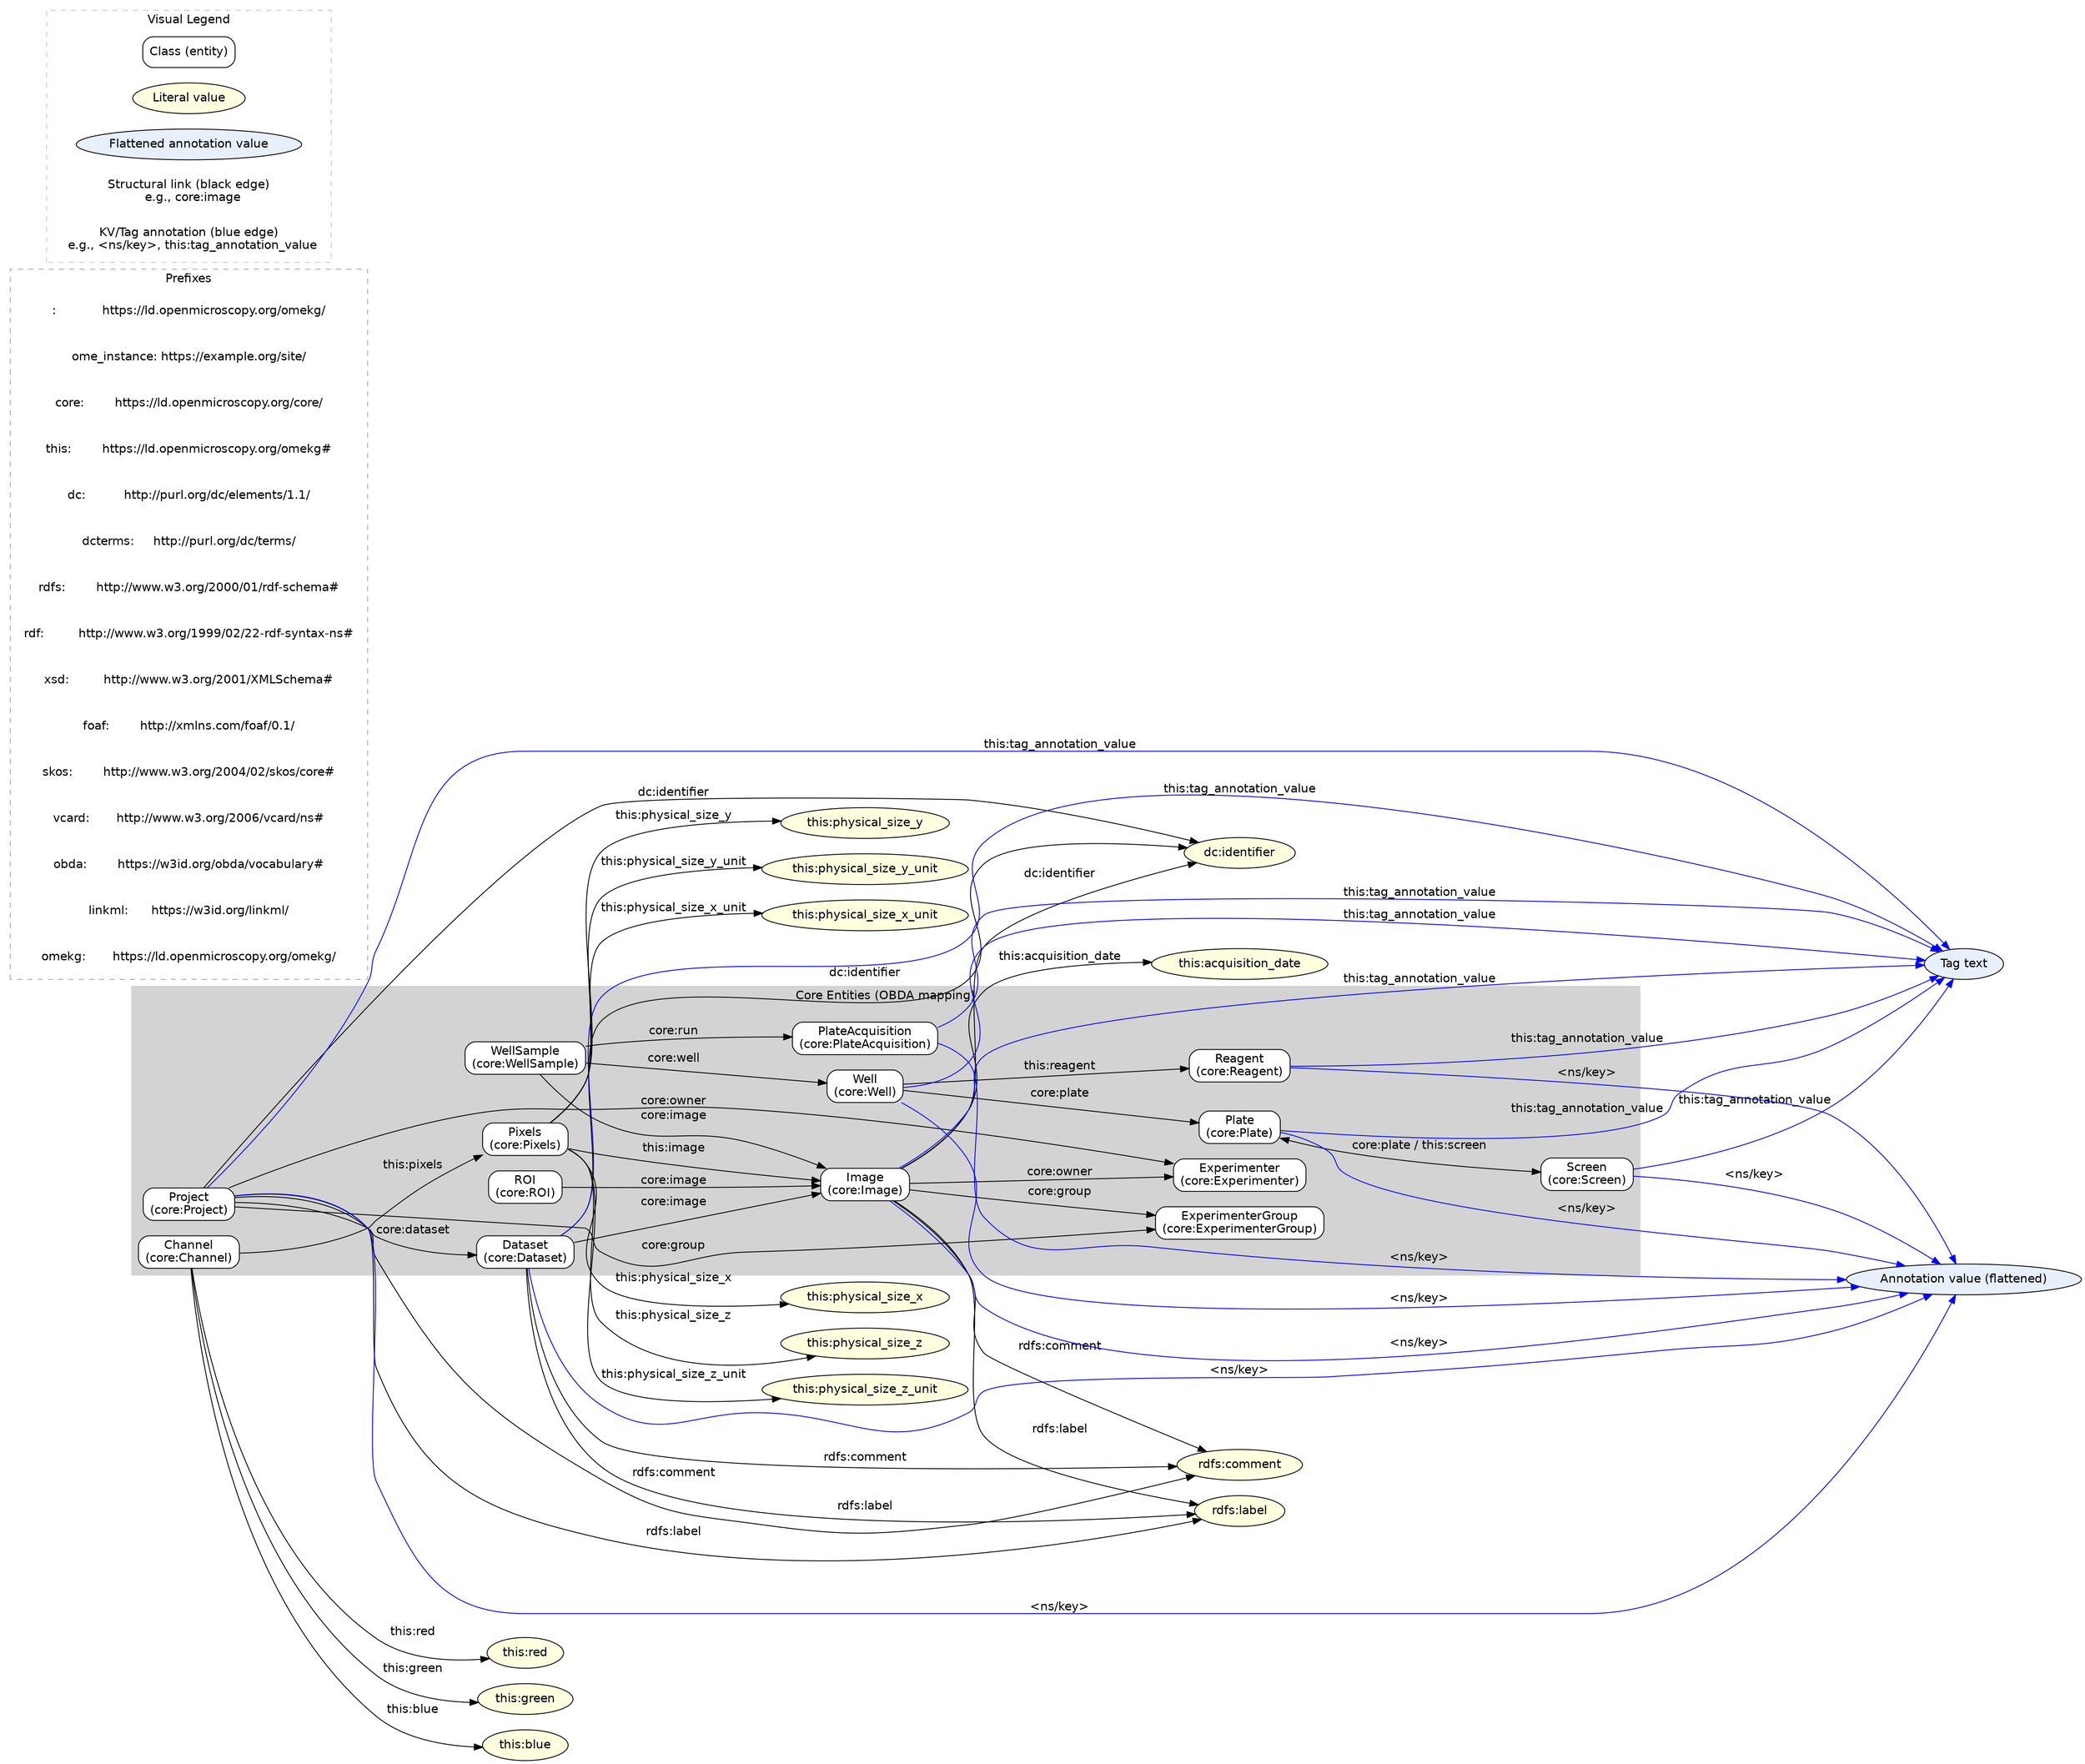 // BUILT UPON BASELINE BY CHAT GPT - 5
// NEEDS MORE REVIEWS
digraph OMERO_OBDA_BEAUTIFUL {
    rankdir = LR;
    fontname = "Helvetica";
    
    // --- Defaults ---
    node [fontname = "Helvetica";];
    edge [fontname = "Helvetica";];
    graph [splines = true; overlap = false; bgcolor = "white";];
    
    // =========================
    // Core entity classes
    // =========================
    subgraph cluster_entities {
        label = "Core Entities (OBDA mapping)";
        style = filled;
        color = lightgrey;
        
        Project [label = "Project\n(core:Project)";shape = box;style = "rounded,filled";fillcolor = white;];
        Dataset [label = "Dataset\n(core:Dataset)";shape = box;style = "rounded,filled";fillcolor = white;];
        Image [label = "Image\n(core:Image)";shape = box;style = "rounded,filled";fillcolor = white;];
        Pixels [label = "Pixels\n(core:Pixels)";shape = box;style = "rounded,filled";fillcolor = white;];
        ROI [label = "ROI\n(core:ROI)";shape = box;style = "rounded,filled";fillcolor = white;];
        Channel [label = "Channel\n(core:Channel)";shape = box;style = "rounded,filled";fillcolor = white;];
        Screen [label = "Screen\n(core:Screen)";shape = box;style = "rounded,filled";fillcolor = white;];
        Plate [label = "Plate\n(core:Plate)";shape = box;style = "rounded,filled";fillcolor = white;];
        Well [label = "Well\n(core:Well)";shape = box;style = "rounded,filled";fillcolor = white;];
        WellSample [label = "WellSample\n(core:WellSample)";shape = box;style = "rounded,filled";fillcolor = white;];
        PlateAcq [label = "PlateAcquisition\n(core:PlateAcquisition)";shape = box;style = "rounded,filled";fillcolor = white;];
        Reagent [label = "Reagent\n(core:Reagent)";shape = box;style = "rounded,filled";fillcolor = white;];
        Expmt [label = "Experimenter\n(core:Experimenter)";shape = box;style = "rounded,filled";fillcolor = white;];
        ExpGrp [label = "ExperimenterGroup\n(core:ExperimenterGroup)";shape = box;style = "rounded,filled";fillcolor = white;];
    }
    
    // =========================
    // Structural relationships
    // =========================
    // Datasets & Images
    Dataset -> Image [label = "core:image";];
    
    // Projects ↔ Datasets
    Project -> Dataset [label = "core:dataset";];
    
    // Pixels / Image / ROI / Channel
    Pixels -> Image [label = "this:image";];
    ROI -> Image [label = "core:image";];
    Channel -> Pixels [label = "this:pixels";];
    
    // Screens, Plates, Wells
    Well -> Plate [label = "core:plate";];
    // Plate ↔ Screen (both directions exist in mappings)
    Plate -> Screen [dir = both; label = "core:plate / this:screen";];
    
    // WellSample joins
    WellSample -> Well [label = "core:well";];
    WellSample -> PlateAcq [label = "core:run";];
    WellSample -> Image [label = "core:image";];
    
    // Reagents linked from Wells
    Well -> Reagent [label = "this:reagent";];
    
    // Ownership & Group (pattern shown on representative nodes)
    Project -> Expmt [label = "core:owner";];
    Project -> ExpGrp [label = "core:group";];
    Image -> Expmt [label = "core:owner";];
    Image -> ExpGrp [label = "core:group";];
    
    // =========================
    // Metadata literals (representative)
    // =========================
    Project -> "dc:identifier" [label = "dc:identifier";];
    Project -> "rdfs:label" [label = "rdfs:label";];
    Project -> "rdfs:comment" [label = "rdfs:comment";];
    
    Dataset -> "dc:identifier" [label = "dc:identifier";];
    Dataset -> "rdfs:label" [label = "rdfs:label";];
    Dataset -> "rdfs:comment" [label = "rdfs:comment";];
    
    Image -> "dc:identifier" [label = "dc:identifier";];
    Image -> "rdfs:label" [label = "rdfs:label";];
    Image -> "rdfs:comment" [label = "rdfs:comment";];
    Image -> "this:acquisition_date" [label = "this:acquisition_date";];
    
    Channel -> "this:red" [label = "this:red";];
    Channel -> "this:green" [label = "this:green";];
    Channel -> "this:blue" [label = "this:blue";];
    
    Pixels -> "this:physical_size_x" [label = "this:physical_size_x";];
    Pixels -> "this:physical_size_x_unit" [label = "this:physical_size_x_unit";];
    Pixels -> "this:physical_size_y" [label = "this:physical_size_y";];
    Pixels -> "this:physical_size_y_unit" [label = "this:physical_size_y_unit";];
    Pixels -> "this:physical_size_z" [label = "this:physical_size_z";];
    Pixels -> "this:physical_size_z_unit" [label = "this:physical_size_z_unit";];
    
    // Literal node styling
    "dc:identifier" [shape = ellipse;style = filled;fillcolor = lightyellow;];
    "rdfs:label" [shape = ellipse;style = filled;fillcolor = lightyellow;];
    "rdfs:comment" [shape = ellipse;style = filled;fillcolor = lightyellow;];
    "this:acquisition_date" [shape = ellipse;style = filled;fillcolor = lightyellow;];
    "this:red" [shape = ellipse;style = filled;fillcolor = lightyellow;];
    "this:green" [shape = ellipse;style = filled;fillcolor = lightyellow;];
    "this:blue" [shape = ellipse;style = filled;fillcolor = lightyellow;];
    "this:physical_size_x" [shape = ellipse;style = filled;fillcolor = lightyellow;];
    "this:physical_size_y" [shape = ellipse;style = filled;fillcolor = lightyellow;];
    "this:physical_size_z" [shape = ellipse;style = filled;fillcolor = lightyellow;];
    "this:physical_size_x_unit" [shape = ellipse;style = filled;fillcolor = lightyellow;];
    "this:physical_size_y_unit" [shape = ellipse;style = filled;fillcolor = lightyellow;];
    "this:physical_size_z_unit" [shape = ellipse;style = filled;fillcolor = lightyellow;];
    
    // =========================
    // Flattened annotations (blue edges)
    // =========================
    edge [color = blue;];
    // Key–value annotations become dynamic predicates <namespace/key> with literal values.
    Project -> "KV value" [label = "<ns/key>";];
    Dataset -> "KV value" [label = "<ns/key>";];
    Image -> "KV value" [label = "<ns/key>";];
    Screen -> "KV value" [label = "<ns/key>";];
    Plate -> "KV value" [label = "<ns/key>";];
    PlateAcq -> "KV value" [label = "<ns/key>";];
    Well -> "KV value" [label = "<ns/key>";];
    Reagent -> "KV value" [label = "<ns/key>";];
    
    // Tags flattened as literals
    Dataset -> "Tag text" [label = "this:tag_annotation_value";];
    Image -> "Tag text" [label = "this:tag_annotation_value";];
    Project -> "Tag text" [label = "this:tag_annotation_value";];
    Screen -> "Tag text" [label = "this:tag_annotation_value";];
    Plate -> "Tag text" [label = "this:tag_annotation_value";];
    PlateAcq -> "Tag text" [label = "this:tag_annotation_value";];
    Reagent -> "Tag text" [label = "this:tag_annotation_value";];
    Well -> "Tag text" [label = "this:tag_annotation_value";];
    
    // Style for flattened annotation literal targets
    "KV value" [shape = ellipse;style = "filled";fillcolor = "#e8f0ff";label = "Annotation value (flattened)";];
    "Tag text" [shape = ellipse;style = "filled";fillcolor = "#e8f0ff";label = "Tag text";];
    
    // Reset edge color
    edge [color = black;];
    
    // =========================
    // Prefix legend (compact)
    // =========================
    subgraph cluster_prefixes {
        label = "Prefixes";
        style = dashed;
        color = "#aaaaaa";
        
        pref1 [shape = plaintext;label = ":            https://ld.openmicroscopy.org/omekg/";];
        pref2 [shape = plaintext;label = "ome_instance: https://example.org/site/";];
        pref3 [shape = plaintext;label = "core:        https://ld.openmicroscopy.org/core/";];
        pref4 [shape = plaintext;label = "this:        https://ld.openmicroscopy.org/omekg#";];
        pref5 [shape = plaintext;label = "dc:          http://purl.org/dc/elements/1.1/";];
        pref6 [shape = plaintext;label = "dcterms:     http://purl.org/dc/terms/";];
        pref7 [shape = plaintext;label = "rdfs:        http://www.w3.org/2000/01/rdf-schema#";];
        pref8 [shape = plaintext;label = "rdf:         http://www.w3.org/1999/02/22-rdf-syntax-ns#";];
        pref9 [shape = plaintext;label = "xsd:         http://www.w3.org/2001/XMLSchema#";];
        pref10 [shape = plaintext;label = "foaf:        http://xmlns.com/foaf/0.1/";];
        pref11 [shape = plaintext;label = "skos:        http://www.w3.org/2004/02/skos/core#";];
        pref12 [shape = plaintext;label = "vcard:       http://www.w3.org/2006/vcard/ns#";];
        pref13 [shape = plaintext;label = "obda:        https://w3id.org/obda/vocabulary#";];
        pref14 [shape = plaintext;label = "linkml:      https://w3id.org/linkml/";];
        pref15 [shape = plaintext;label = "omekg:       https://ld.openmicroscopy.org/omekg/";];
    }
    
    // =========================
    // Visual hints
    // =========================
    // Optional tiny legend for shapes/colors (kept subtle)
    subgraph cluster_legend {
        label = "Visual Legend";
        style = "dashed";
        color = "#cccccc";
        
        cls [label = "Class (entity)";shape = box;style = "rounded,filled";fillcolor = white;];
        lit [label = "Literal value";shape = ellipse;style = "filled";fillcolor = lightyellow;];
        ann [label = "Flattened annotation value";shape = ellipse;style = "filled";fillcolor = "#e8f0ff";];
        rel [label = "Structural link (black edge)\n  e.g., core:image";shape = plaintext;];
        kv [label = "KV/Tag annotation (blue edge)\n  e.g., <ns/key>, this:tag_annotation_value";shape = plaintext;];
    }
}